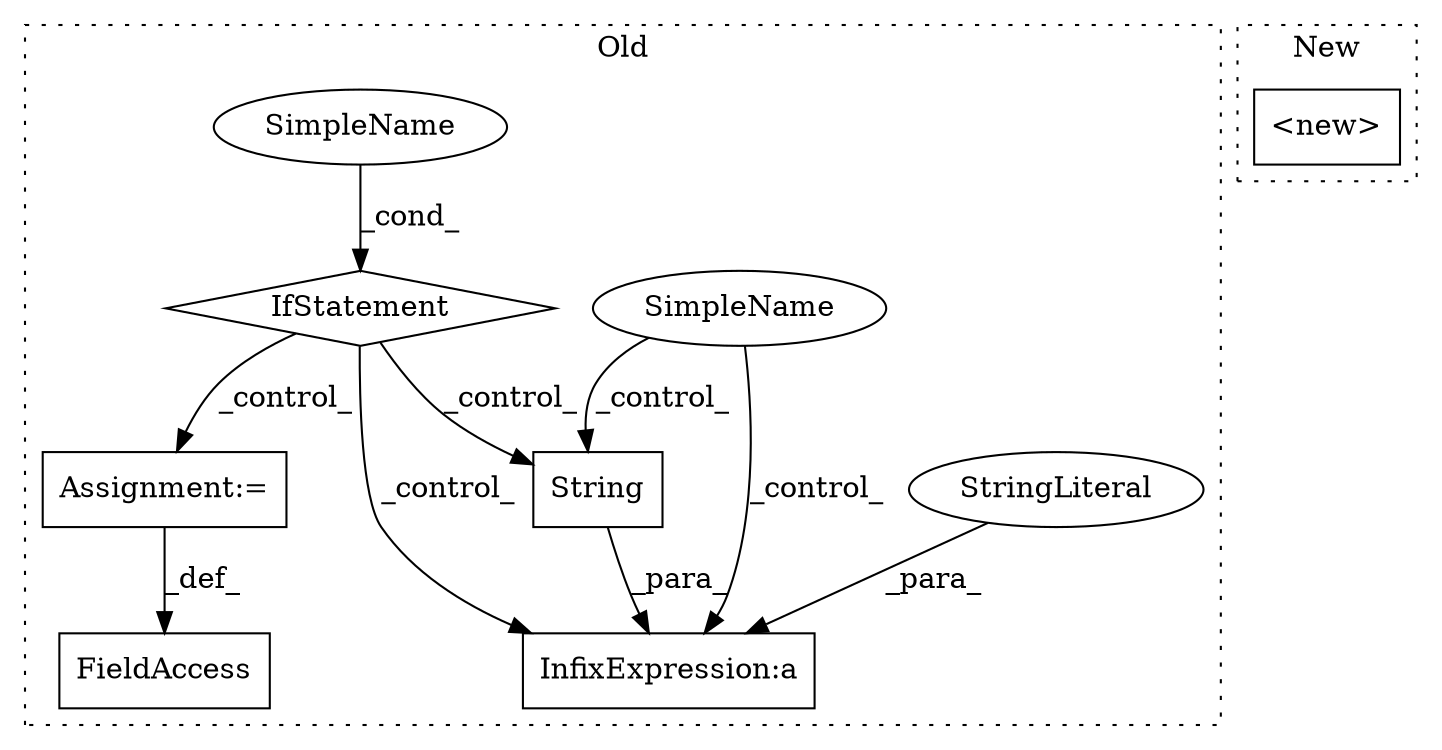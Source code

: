 digraph G {
subgraph cluster0 {
1 [label="String" a="32" s="2224,2243" l="7,1" shape="box"];
3 [label="InfixExpression:a" a="27" s="2245" l="3" shape="box"];
4 [label="StringLiteral" a="45" s="2248" l="14" shape="ellipse"];
5 [label="IfStatement" a="25" s="1585,1675" l="8,3" shape="diamond"];
6 [label="SimpleName" a="42" s="" l="" shape="ellipse"];
7 [label="SimpleName" a="42" s="" l="" shape="ellipse"];
8 [label="Assignment:=" a="7" s="2319" l="1" shape="box"];
9 [label="FieldAccess" a="22" s="2301" l="18" shape="box"];
label = "Old";
style="dotted";
}
subgraph cluster1 {
2 [label="<new>" a="46" s="7429,7460" l="6,2" shape="box"];
label = "New";
style="dotted";
}
1 -> 3 [label="_para_"];
4 -> 3 [label="_para_"];
5 -> 3 [label="_control_"];
5 -> 1 [label="_control_"];
5 -> 8 [label="_control_"];
6 -> 3 [label="_control_"];
6 -> 1 [label="_control_"];
7 -> 5 [label="_cond_"];
8 -> 9 [label="_def_"];
}